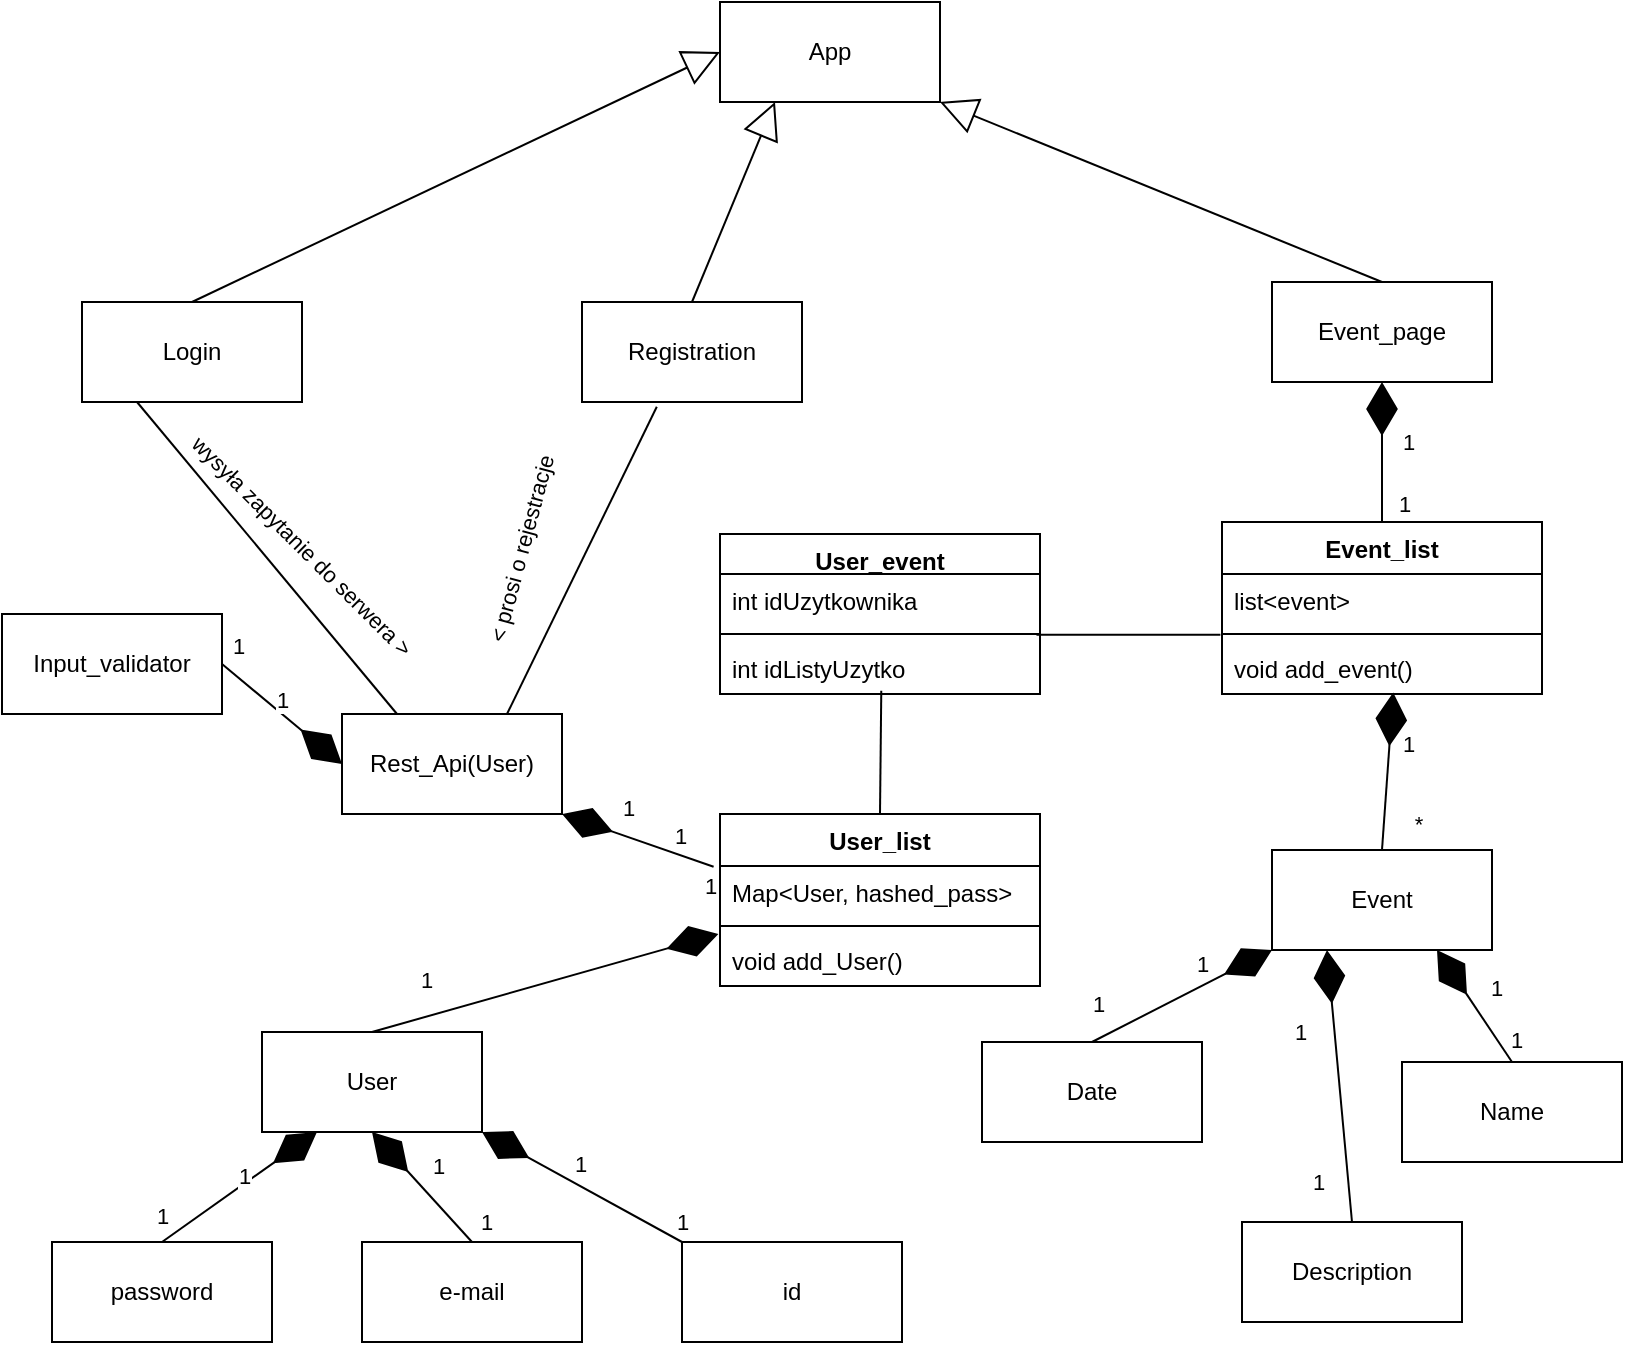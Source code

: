 <mxfile version="24.1.0" type="device">
  <diagram name="Strona-1" id="h9Zmd7Cu_djNun2me3sP">
    <mxGraphModel dx="1282" dy="569" grid="1" gridSize="10" guides="1" tooltips="1" connect="1" arrows="1" fold="1" page="1" pageScale="1" pageWidth="827" pageHeight="1169" math="0" shadow="0">
      <root>
        <mxCell id="0" />
        <mxCell id="1" parent="0" />
        <mxCell id="MisCabeEK5-dBMXXmKzc-1" value="App" style="html=1;whiteSpace=wrap;" vertex="1" parent="1">
          <mxGeometry x="359" y="20" width="110" height="50" as="geometry" />
        </mxCell>
        <mxCell id="MisCabeEK5-dBMXXmKzc-2" value="Login" style="html=1;whiteSpace=wrap;" vertex="1" parent="1">
          <mxGeometry x="40" y="170" width="110" height="50" as="geometry" />
        </mxCell>
        <mxCell id="MisCabeEK5-dBMXXmKzc-3" value="Registration" style="html=1;whiteSpace=wrap;" vertex="1" parent="1">
          <mxGeometry x="290" y="170" width="110" height="50" as="geometry" />
        </mxCell>
        <mxCell id="MisCabeEK5-dBMXXmKzc-4" value="Event_page" style="html=1;whiteSpace=wrap;" vertex="1" parent="1">
          <mxGeometry x="635" y="160" width="110" height="50" as="geometry" />
        </mxCell>
        <mxCell id="MisCabeEK5-dBMXXmKzc-5" value="" style="endArrow=block;endSize=16;endFill=0;html=1;rounded=0;entryX=0;entryY=0.5;entryDx=0;entryDy=0;exitX=0.5;exitY=0;exitDx=0;exitDy=0;" edge="1" parent="1" source="MisCabeEK5-dBMXXmKzc-2" target="MisCabeEK5-dBMXXmKzc-1">
          <mxGeometry width="160" relative="1" as="geometry">
            <mxPoint x="330" y="250" as="sourcePoint" />
            <mxPoint x="490" y="250" as="targetPoint" />
          </mxGeometry>
        </mxCell>
        <mxCell id="MisCabeEK5-dBMXXmKzc-6" value="" style="endArrow=block;endSize=16;endFill=0;html=1;rounded=0;entryX=0.25;entryY=1;entryDx=0;entryDy=0;exitX=0.5;exitY=0;exitDx=0;exitDy=0;" edge="1" parent="1" source="MisCabeEK5-dBMXXmKzc-3" target="MisCabeEK5-dBMXXmKzc-1">
          <mxGeometry width="160" relative="1" as="geometry">
            <mxPoint x="280" y="220" as="sourcePoint" />
            <mxPoint x="492" y="90" as="targetPoint" />
          </mxGeometry>
        </mxCell>
        <mxCell id="MisCabeEK5-dBMXXmKzc-7" value="" style="endArrow=block;endSize=16;endFill=0;html=1;rounded=0;entryX=1;entryY=1;entryDx=0;entryDy=0;exitX=0.5;exitY=0;exitDx=0;exitDy=0;" edge="1" parent="1" source="MisCabeEK5-dBMXXmKzc-4" target="MisCabeEK5-dBMXXmKzc-1">
          <mxGeometry width="160" relative="1" as="geometry">
            <mxPoint x="500" y="220" as="sourcePoint" />
            <mxPoint x="500" y="90" as="targetPoint" />
          </mxGeometry>
        </mxCell>
        <mxCell id="MisCabeEK5-dBMXXmKzc-8" value="Rest_Api(User)" style="html=1;whiteSpace=wrap;" vertex="1" parent="1">
          <mxGeometry x="170" y="376" width="110" height="50" as="geometry" />
        </mxCell>
        <mxCell id="MisCabeEK5-dBMXXmKzc-12" value="" style="endArrow=none;html=1;rounded=0;exitX=0.25;exitY=1;exitDx=0;exitDy=0;entryX=0.25;entryY=0;entryDx=0;entryDy=0;" edge="1" parent="1" source="MisCabeEK5-dBMXXmKzc-2" target="MisCabeEK5-dBMXXmKzc-8">
          <mxGeometry width="50" height="50" relative="1" as="geometry">
            <mxPoint x="390" y="280" as="sourcePoint" />
            <mxPoint x="440" y="230" as="targetPoint" />
          </mxGeometry>
        </mxCell>
        <mxCell id="MisCabeEK5-dBMXXmKzc-14" value="wysyła zapytanie do serwera &amp;gt;" style="edgeLabel;html=1;align=center;verticalAlign=middle;resizable=0;points=[];rotation=45;" vertex="1" connectable="0" parent="MisCabeEK5-dBMXXmKzc-12">
          <mxGeometry x="-0.102" y="-2" relative="1" as="geometry">
            <mxPoint x="26" as="offset" />
          </mxGeometry>
        </mxCell>
        <mxCell id="MisCabeEK5-dBMXXmKzc-13" value="" style="endArrow=none;html=1;rounded=0;exitX=0.34;exitY=1.048;exitDx=0;exitDy=0;entryX=0.75;entryY=0;entryDx=0;entryDy=0;exitPerimeter=0;" edge="1" parent="1" source="MisCabeEK5-dBMXXmKzc-3" target="MisCabeEK5-dBMXXmKzc-8">
          <mxGeometry width="50" height="50" relative="1" as="geometry">
            <mxPoint x="369" y="290" as="sourcePoint" />
            <mxPoint x="469" y="370" as="targetPoint" />
          </mxGeometry>
        </mxCell>
        <mxCell id="MisCabeEK5-dBMXXmKzc-15" value="&amp;nbsp;&amp;lt; prosi o rejestracje&amp;nbsp;" style="edgeLabel;html=1;align=center;verticalAlign=middle;resizable=0;points=[];rotation=-75;" vertex="1" connectable="0" parent="MisCabeEK5-dBMXXmKzc-13">
          <mxGeometry x="0.242" relative="1" as="geometry">
            <mxPoint x="-21" y="-24" as="offset" />
          </mxGeometry>
        </mxCell>
        <mxCell id="MisCabeEK5-dBMXXmKzc-16" value="Input_validator" style="html=1;whiteSpace=wrap;" vertex="1" parent="1">
          <mxGeometry y="326" width="110" height="50" as="geometry" />
        </mxCell>
        <mxCell id="MisCabeEK5-dBMXXmKzc-17" value="" style="endArrow=diamondThin;endFill=1;endSize=24;html=1;rounded=0;entryX=0;entryY=0.5;entryDx=0;entryDy=0;exitX=1;exitY=0.5;exitDx=0;exitDy=0;" edge="1" parent="1" source="MisCabeEK5-dBMXXmKzc-16" target="MisCabeEK5-dBMXXmKzc-8">
          <mxGeometry width="160" relative="1" as="geometry">
            <mxPoint x="330" y="250" as="sourcePoint" />
            <mxPoint x="490" y="250" as="targetPoint" />
          </mxGeometry>
        </mxCell>
        <mxCell id="MisCabeEK5-dBMXXmKzc-18" value="1" style="edgeLabel;html=1;align=center;verticalAlign=middle;resizable=0;points=[];" vertex="1" connectable="0" parent="MisCabeEK5-dBMXXmKzc-17">
          <mxGeometry x="0.294" relative="1" as="geometry">
            <mxPoint x="-9" y="-15" as="offset" />
          </mxGeometry>
        </mxCell>
        <mxCell id="MisCabeEK5-dBMXXmKzc-19" value="1" style="edgeLabel;html=1;align=center;verticalAlign=middle;resizable=0;points=[];" vertex="1" connectable="0" parent="MisCabeEK5-dBMXXmKzc-17">
          <mxGeometry x="-0.76" relative="1" as="geometry">
            <mxPoint y="-15" as="offset" />
          </mxGeometry>
        </mxCell>
        <mxCell id="MisCabeEK5-dBMXXmKzc-24" value="User_list" style="swimlane;fontStyle=1;align=center;verticalAlign=top;childLayout=stackLayout;horizontal=1;startSize=26;horizontalStack=0;resizeParent=1;resizeParentMax=0;resizeLast=0;collapsible=1;marginBottom=0;whiteSpace=wrap;html=1;" vertex="1" parent="1">
          <mxGeometry x="359" y="426" width="160" height="86" as="geometry" />
        </mxCell>
        <mxCell id="MisCabeEK5-dBMXXmKzc-25" value="Map&amp;lt;User, hashed_pass&amp;gt;" style="text;strokeColor=none;fillColor=none;align=left;verticalAlign=top;spacingLeft=4;spacingRight=4;overflow=hidden;rotatable=0;points=[[0,0.5],[1,0.5]];portConstraint=eastwest;whiteSpace=wrap;html=1;" vertex="1" parent="MisCabeEK5-dBMXXmKzc-24">
          <mxGeometry y="26" width="160" height="26" as="geometry" />
        </mxCell>
        <mxCell id="MisCabeEK5-dBMXXmKzc-26" value="" style="line;strokeWidth=1;fillColor=none;align=left;verticalAlign=middle;spacingTop=-1;spacingLeft=3;spacingRight=3;rotatable=0;labelPosition=right;points=[];portConstraint=eastwest;strokeColor=inherit;" vertex="1" parent="MisCabeEK5-dBMXXmKzc-24">
          <mxGeometry y="52" width="160" height="8" as="geometry" />
        </mxCell>
        <mxCell id="MisCabeEK5-dBMXXmKzc-27" value="void add_User()" style="text;strokeColor=none;fillColor=none;align=left;verticalAlign=top;spacingLeft=4;spacingRight=4;overflow=hidden;rotatable=0;points=[[0,0.5],[1,0.5]];portConstraint=eastwest;whiteSpace=wrap;html=1;" vertex="1" parent="MisCabeEK5-dBMXXmKzc-24">
          <mxGeometry y="60" width="160" height="26" as="geometry" />
        </mxCell>
        <mxCell id="MisCabeEK5-dBMXXmKzc-28" value="" style="endArrow=diamondThin;endFill=1;endSize=24;html=1;rounded=0;exitX=-0.02;exitY=0.015;exitDx=0;exitDy=0;entryX=1;entryY=1;entryDx=0;entryDy=0;exitPerimeter=0;" edge="1" parent="1" source="MisCabeEK5-dBMXXmKzc-25" target="MisCabeEK5-dBMXXmKzc-8">
          <mxGeometry width="160" relative="1" as="geometry">
            <mxPoint x="330" y="250" as="sourcePoint" />
            <mxPoint x="370" y="450" as="targetPoint" />
          </mxGeometry>
        </mxCell>
        <mxCell id="MisCabeEK5-dBMXXmKzc-29" value="1" style="edgeLabel;html=1;align=center;verticalAlign=middle;resizable=0;points=[];" vertex="1" connectable="0" parent="MisCabeEK5-dBMXXmKzc-28">
          <mxGeometry x="0.152" relative="1" as="geometry">
            <mxPoint y="-15" as="offset" />
          </mxGeometry>
        </mxCell>
        <mxCell id="MisCabeEK5-dBMXXmKzc-30" value="1" style="edgeLabel;html=1;align=center;verticalAlign=middle;resizable=0;points=[];" vertex="1" connectable="0" parent="MisCabeEK5-dBMXXmKzc-28">
          <mxGeometry x="-0.608" y="1" relative="1" as="geometry">
            <mxPoint x="-2" y="-11" as="offset" />
          </mxGeometry>
        </mxCell>
        <mxCell id="MisCabeEK5-dBMXXmKzc-31" value="User" style="html=1;whiteSpace=wrap;" vertex="1" parent="1">
          <mxGeometry x="130" y="535" width="110" height="50" as="geometry" />
        </mxCell>
        <mxCell id="MisCabeEK5-dBMXXmKzc-32" value="" style="endArrow=diamondThin;endFill=1;endSize=24;html=1;rounded=0;entryX=-0.005;entryY=0;entryDx=0;entryDy=0;entryPerimeter=0;exitX=0.5;exitY=0;exitDx=0;exitDy=0;" edge="1" parent="1" source="MisCabeEK5-dBMXXmKzc-31" target="MisCabeEK5-dBMXXmKzc-27">
          <mxGeometry width="160" relative="1" as="geometry">
            <mxPoint x="330" y="520" as="sourcePoint" />
            <mxPoint x="490" y="520" as="targetPoint" />
          </mxGeometry>
        </mxCell>
        <mxCell id="MisCabeEK5-dBMXXmKzc-36" value="1" style="edgeLabel;html=1;align=center;verticalAlign=middle;resizable=0;points=[];" vertex="1" connectable="0" parent="MisCabeEK5-dBMXXmKzc-32">
          <mxGeometry x="0.311" y="-3" relative="1" as="geometry">
            <mxPoint x="54" y="-44" as="offset" />
          </mxGeometry>
        </mxCell>
        <mxCell id="MisCabeEK5-dBMXXmKzc-37" value="1" style="edgeLabel;html=1;align=center;verticalAlign=middle;resizable=0;points=[];" vertex="1" connectable="0" parent="MisCabeEK5-dBMXXmKzc-32">
          <mxGeometry x="-0.712" y="2" relative="1" as="geometry">
            <mxPoint x="2" y="-17" as="offset" />
          </mxGeometry>
        </mxCell>
        <mxCell id="MisCabeEK5-dBMXXmKzc-33" value="password" style="html=1;whiteSpace=wrap;" vertex="1" parent="1">
          <mxGeometry x="25" y="640" width="110" height="50" as="geometry" />
        </mxCell>
        <mxCell id="MisCabeEK5-dBMXXmKzc-34" value="e-mail" style="html=1;whiteSpace=wrap;" vertex="1" parent="1">
          <mxGeometry x="180" y="640" width="110" height="50" as="geometry" />
        </mxCell>
        <mxCell id="MisCabeEK5-dBMXXmKzc-35" value="id" style="html=1;whiteSpace=wrap;" vertex="1" parent="1">
          <mxGeometry x="340" y="640" width="110" height="50" as="geometry" />
        </mxCell>
        <mxCell id="MisCabeEK5-dBMXXmKzc-38" value="" style="endArrow=diamondThin;endFill=1;endSize=24;html=1;rounded=0;entryX=0.25;entryY=1;entryDx=0;entryDy=0;exitX=0.5;exitY=0;exitDx=0;exitDy=0;" edge="1" parent="1" source="MisCabeEK5-dBMXXmKzc-33" target="MisCabeEK5-dBMXXmKzc-31">
          <mxGeometry width="160" relative="1" as="geometry">
            <mxPoint x="180" y="708.5" as="sourcePoint" />
            <mxPoint x="118" y="621.5" as="targetPoint" />
          </mxGeometry>
        </mxCell>
        <mxCell id="MisCabeEK5-dBMXXmKzc-39" value="1" style="edgeLabel;html=1;align=center;verticalAlign=middle;resizable=0;points=[];" vertex="1" connectable="0" parent="MisCabeEK5-dBMXXmKzc-38">
          <mxGeometry x="0.311" y="-3" relative="1" as="geometry">
            <mxPoint x="-12" as="offset" />
          </mxGeometry>
        </mxCell>
        <mxCell id="MisCabeEK5-dBMXXmKzc-40" value="1" style="edgeLabel;html=1;align=center;verticalAlign=middle;resizable=0;points=[];" vertex="1" connectable="0" parent="MisCabeEK5-dBMXXmKzc-38">
          <mxGeometry x="-0.712" y="2" relative="1" as="geometry">
            <mxPoint x="-10" y="-4" as="offset" />
          </mxGeometry>
        </mxCell>
        <mxCell id="MisCabeEK5-dBMXXmKzc-41" value="" style="endArrow=diamondThin;endFill=1;endSize=24;html=1;rounded=0;entryX=0.5;entryY=1;entryDx=0;entryDy=0;exitX=0.5;exitY=0;exitDx=0;exitDy=0;" edge="1" parent="1" source="MisCabeEK5-dBMXXmKzc-34" target="MisCabeEK5-dBMXXmKzc-31">
          <mxGeometry width="160" relative="1" as="geometry">
            <mxPoint x="150" y="665" as="sourcePoint" />
            <mxPoint x="228" y="610" as="targetPoint" />
          </mxGeometry>
        </mxCell>
        <mxCell id="MisCabeEK5-dBMXXmKzc-42" value="1" style="edgeLabel;html=1;align=center;verticalAlign=middle;resizable=0;points=[];" vertex="1" connectable="0" parent="MisCabeEK5-dBMXXmKzc-41">
          <mxGeometry x="0.311" y="-3" relative="1" as="geometry">
            <mxPoint x="13" as="offset" />
          </mxGeometry>
        </mxCell>
        <mxCell id="MisCabeEK5-dBMXXmKzc-43" value="1" style="edgeLabel;html=1;align=center;verticalAlign=middle;resizable=0;points=[];" vertex="1" connectable="0" parent="MisCabeEK5-dBMXXmKzc-41">
          <mxGeometry x="-0.712" y="2" relative="1" as="geometry">
            <mxPoint x="15" y="-4" as="offset" />
          </mxGeometry>
        </mxCell>
        <mxCell id="MisCabeEK5-dBMXXmKzc-44" value="" style="endArrow=diamondThin;endFill=1;endSize=24;html=1;rounded=0;entryX=1;entryY=1;entryDx=0;entryDy=0;exitX=0;exitY=0;exitDx=0;exitDy=0;" edge="1" parent="1" source="MisCabeEK5-dBMXXmKzc-35" target="MisCabeEK5-dBMXXmKzc-31">
          <mxGeometry width="160" relative="1" as="geometry">
            <mxPoint x="330" y="640" as="sourcePoint" />
            <mxPoint x="280" y="585" as="targetPoint" />
          </mxGeometry>
        </mxCell>
        <mxCell id="MisCabeEK5-dBMXXmKzc-45" value="1" style="edgeLabel;html=1;align=center;verticalAlign=middle;resizable=0;points=[];" vertex="1" connectable="0" parent="MisCabeEK5-dBMXXmKzc-44">
          <mxGeometry x="0.311" y="-3" relative="1" as="geometry">
            <mxPoint x="13" as="offset" />
          </mxGeometry>
        </mxCell>
        <mxCell id="MisCabeEK5-dBMXXmKzc-46" value="1" style="edgeLabel;html=1;align=center;verticalAlign=middle;resizable=0;points=[];" vertex="1" connectable="0" parent="MisCabeEK5-dBMXXmKzc-44">
          <mxGeometry x="-0.712" y="2" relative="1" as="geometry">
            <mxPoint x="15" y="-4" as="offset" />
          </mxGeometry>
        </mxCell>
        <mxCell id="MisCabeEK5-dBMXXmKzc-49" value="Event_list" style="swimlane;fontStyle=1;align=center;verticalAlign=top;childLayout=stackLayout;horizontal=1;startSize=26;horizontalStack=0;resizeParent=1;resizeParentMax=0;resizeLast=0;collapsible=1;marginBottom=0;whiteSpace=wrap;html=1;" vertex="1" parent="1">
          <mxGeometry x="610" y="280" width="160" height="86" as="geometry" />
        </mxCell>
        <mxCell id="MisCabeEK5-dBMXXmKzc-50" value="list&amp;lt;event&amp;gt;" style="text;strokeColor=none;fillColor=none;align=left;verticalAlign=top;spacingLeft=4;spacingRight=4;overflow=hidden;rotatable=0;points=[[0,0.5],[1,0.5]];portConstraint=eastwest;whiteSpace=wrap;html=1;" vertex="1" parent="MisCabeEK5-dBMXXmKzc-49">
          <mxGeometry y="26" width="160" height="26" as="geometry" />
        </mxCell>
        <mxCell id="MisCabeEK5-dBMXXmKzc-51" value="" style="line;strokeWidth=1;fillColor=none;align=left;verticalAlign=middle;spacingTop=-1;spacingLeft=3;spacingRight=3;rotatable=0;labelPosition=right;points=[];portConstraint=eastwest;strokeColor=inherit;" vertex="1" parent="MisCabeEK5-dBMXXmKzc-49">
          <mxGeometry y="52" width="160" height="8" as="geometry" />
        </mxCell>
        <mxCell id="MisCabeEK5-dBMXXmKzc-52" value="void add_event()" style="text;strokeColor=none;fillColor=none;align=left;verticalAlign=top;spacingLeft=4;spacingRight=4;overflow=hidden;rotatable=0;points=[[0,0.5],[1,0.5]];portConstraint=eastwest;whiteSpace=wrap;html=1;" vertex="1" parent="MisCabeEK5-dBMXXmKzc-49">
          <mxGeometry y="60" width="160" height="26" as="geometry" />
        </mxCell>
        <mxCell id="MisCabeEK5-dBMXXmKzc-53" value="User_event" style="swimlane;fontStyle=1;align=center;verticalAlign=top;childLayout=stackLayout;horizontal=1;startSize=20;horizontalStack=0;resizeParent=1;resizeParentMax=0;resizeLast=0;collapsible=1;marginBottom=0;whiteSpace=wrap;html=1;" vertex="1" parent="1">
          <mxGeometry x="359" y="286" width="160" height="80" as="geometry" />
        </mxCell>
        <mxCell id="MisCabeEK5-dBMXXmKzc-54" value="int idUzytkownika" style="text;strokeColor=none;fillColor=none;align=left;verticalAlign=top;spacingLeft=4;spacingRight=4;overflow=hidden;rotatable=0;points=[[0,0.5],[1,0.5]];portConstraint=eastwest;whiteSpace=wrap;html=1;" vertex="1" parent="MisCabeEK5-dBMXXmKzc-53">
          <mxGeometry y="20" width="160" height="26" as="geometry" />
        </mxCell>
        <mxCell id="MisCabeEK5-dBMXXmKzc-55" value="" style="line;strokeWidth=1;fillColor=none;align=left;verticalAlign=middle;spacingTop=-1;spacingLeft=3;spacingRight=3;rotatable=0;labelPosition=right;points=[];portConstraint=eastwest;strokeColor=inherit;" vertex="1" parent="MisCabeEK5-dBMXXmKzc-53">
          <mxGeometry y="46" width="160" height="8" as="geometry" />
        </mxCell>
        <mxCell id="MisCabeEK5-dBMXXmKzc-56" value="int idListyUzytko" style="text;strokeColor=none;fillColor=none;align=left;verticalAlign=top;spacingLeft=4;spacingRight=4;overflow=hidden;rotatable=0;points=[[0,0.5],[1,0.5]];portConstraint=eastwest;whiteSpace=wrap;html=1;" vertex="1" parent="MisCabeEK5-dBMXXmKzc-53">
          <mxGeometry y="54" width="160" height="26" as="geometry" />
        </mxCell>
        <mxCell id="MisCabeEK5-dBMXXmKzc-57" value="" style="endArrow=none;html=1;rounded=0;entryX=0.504;entryY=0.938;entryDx=0;entryDy=0;entryPerimeter=0;exitX=0.5;exitY=0;exitDx=0;exitDy=0;" edge="1" parent="1" source="MisCabeEK5-dBMXXmKzc-24" target="MisCabeEK5-dBMXXmKzc-56">
          <mxGeometry width="50" height="50" relative="1" as="geometry">
            <mxPoint x="390" y="540" as="sourcePoint" />
            <mxPoint x="440" y="490" as="targetPoint" />
          </mxGeometry>
        </mxCell>
        <mxCell id="MisCabeEK5-dBMXXmKzc-58" value="" style="endArrow=none;html=1;rounded=0;entryX=-0.005;entryY=-0.138;entryDx=0;entryDy=0;entryPerimeter=0;exitX=0.989;exitY=-0.138;exitDx=0;exitDy=0;exitPerimeter=0;" edge="1" parent="1" source="MisCabeEK5-dBMXXmKzc-56" target="MisCabeEK5-dBMXXmKzc-52">
          <mxGeometry width="50" height="50" relative="1" as="geometry">
            <mxPoint x="570" y="388" as="sourcePoint" />
            <mxPoint x="571" y="326" as="targetPoint" />
          </mxGeometry>
        </mxCell>
        <mxCell id="MisCabeEK5-dBMXXmKzc-59" value="" style="endArrow=diamondThin;endFill=1;endSize=24;html=1;rounded=0;entryX=0.5;entryY=1;entryDx=0;entryDy=0;exitX=0.5;exitY=0;exitDx=0;exitDy=0;" edge="1" parent="1" source="MisCabeEK5-dBMXXmKzc-49" target="MisCabeEK5-dBMXXmKzc-4">
          <mxGeometry width="160" relative="1" as="geometry">
            <mxPoint x="330" y="160" as="sourcePoint" />
            <mxPoint x="490" y="160" as="targetPoint" />
          </mxGeometry>
        </mxCell>
        <mxCell id="MisCabeEK5-dBMXXmKzc-60" value="1" style="edgeLabel;html=1;align=center;verticalAlign=middle;resizable=0;points=[];" vertex="1" connectable="0" parent="MisCabeEK5-dBMXXmKzc-59">
          <mxGeometry x="0.163" y="1" relative="1" as="geometry">
            <mxPoint x="14" as="offset" />
          </mxGeometry>
        </mxCell>
        <mxCell id="MisCabeEK5-dBMXXmKzc-61" value="1" style="edgeLabel;html=1;align=center;verticalAlign=middle;resizable=0;points=[];" vertex="1" connectable="0" parent="MisCabeEK5-dBMXXmKzc-59">
          <mxGeometry x="-0.587" y="-2" relative="1" as="geometry">
            <mxPoint x="9" y="5" as="offset" />
          </mxGeometry>
        </mxCell>
        <mxCell id="MisCabeEK5-dBMXXmKzc-62" value="Event" style="html=1;whiteSpace=wrap;" vertex="1" parent="1">
          <mxGeometry x="635" y="444" width="110" height="50" as="geometry" />
        </mxCell>
        <mxCell id="MisCabeEK5-dBMXXmKzc-63" value="" style="endArrow=diamondThin;endFill=1;endSize=24;html=1;rounded=0;entryX=0.535;entryY=0.969;entryDx=0;entryDy=0;entryPerimeter=0;exitX=0.5;exitY=0;exitDx=0;exitDy=0;" edge="1" parent="1" source="MisCabeEK5-dBMXXmKzc-62" target="MisCabeEK5-dBMXXmKzc-52">
          <mxGeometry width="160" relative="1" as="geometry">
            <mxPoint x="330" y="430" as="sourcePoint" />
            <mxPoint x="490" y="430" as="targetPoint" />
          </mxGeometry>
        </mxCell>
        <mxCell id="MisCabeEK5-dBMXXmKzc-64" value="1" style="edgeLabel;html=1;align=center;verticalAlign=middle;resizable=0;points=[];" vertex="1" connectable="0" parent="MisCabeEK5-dBMXXmKzc-63">
          <mxGeometry x="0.029" y="1" relative="1" as="geometry">
            <mxPoint x="11" y="-13" as="offset" />
          </mxGeometry>
        </mxCell>
        <mxCell id="MisCabeEK5-dBMXXmKzc-65" value="*" style="edgeLabel;html=1;align=center;verticalAlign=middle;resizable=0;points=[];" vertex="1" connectable="0" parent="MisCabeEK5-dBMXXmKzc-63">
          <mxGeometry x="-0.677" y="3" relative="1" as="geometry">
            <mxPoint x="20" as="offset" />
          </mxGeometry>
        </mxCell>
        <mxCell id="MisCabeEK5-dBMXXmKzc-66" value="Date" style="html=1;whiteSpace=wrap;" vertex="1" parent="1">
          <mxGeometry x="490" y="540" width="110" height="50" as="geometry" />
        </mxCell>
        <mxCell id="MisCabeEK5-dBMXXmKzc-67" value="Name" style="html=1;whiteSpace=wrap;" vertex="1" parent="1">
          <mxGeometry x="700" y="550" width="110" height="50" as="geometry" />
        </mxCell>
        <mxCell id="MisCabeEK5-dBMXXmKzc-68" value="Description" style="html=1;whiteSpace=wrap;" vertex="1" parent="1">
          <mxGeometry x="620" y="630" width="110" height="50" as="geometry" />
        </mxCell>
        <mxCell id="MisCabeEK5-dBMXXmKzc-69" value="" style="endArrow=diamondThin;endFill=1;endSize=24;html=1;rounded=0;entryX=0;entryY=1;entryDx=0;entryDy=0;exitX=0.5;exitY=0;exitDx=0;exitDy=0;" edge="1" parent="1" source="MisCabeEK5-dBMXXmKzc-66" target="MisCabeEK5-dBMXXmKzc-62">
          <mxGeometry width="160" relative="1" as="geometry">
            <mxPoint x="330" y="430" as="sourcePoint" />
            <mxPoint x="490" y="430" as="targetPoint" />
          </mxGeometry>
        </mxCell>
        <mxCell id="MisCabeEK5-dBMXXmKzc-72" value="1" style="edgeLabel;html=1;align=center;verticalAlign=middle;resizable=0;points=[];" vertex="1" connectable="0" parent="MisCabeEK5-dBMXXmKzc-69">
          <mxGeometry x="0.374" y="1" relative="1" as="geometry">
            <mxPoint x="-7" y="-7" as="offset" />
          </mxGeometry>
        </mxCell>
        <mxCell id="MisCabeEK5-dBMXXmKzc-73" value="1" style="edgeLabel;html=1;align=center;verticalAlign=middle;resizable=0;points=[];" vertex="1" connectable="0" parent="MisCabeEK5-dBMXXmKzc-69">
          <mxGeometry x="-0.712" y="1" relative="1" as="geometry">
            <mxPoint x="-10" y="-12" as="offset" />
          </mxGeometry>
        </mxCell>
        <mxCell id="MisCabeEK5-dBMXXmKzc-70" value="" style="endArrow=diamondThin;endFill=1;endSize=24;html=1;rounded=0;entryX=0.75;entryY=1;entryDx=0;entryDy=0;exitX=0.5;exitY=0;exitDx=0;exitDy=0;" edge="1" parent="1" source="MisCabeEK5-dBMXXmKzc-67" target="MisCabeEK5-dBMXXmKzc-62">
          <mxGeometry width="160" relative="1" as="geometry">
            <mxPoint x="600" y="566" as="sourcePoint" />
            <mxPoint x="705" y="520" as="targetPoint" />
          </mxGeometry>
        </mxCell>
        <mxCell id="MisCabeEK5-dBMXXmKzc-76" value="1" style="edgeLabel;html=1;align=center;verticalAlign=middle;resizable=0;points=[];" vertex="1" connectable="0" parent="MisCabeEK5-dBMXXmKzc-70">
          <mxGeometry x="0.086" relative="1" as="geometry">
            <mxPoint x="12" y="-7" as="offset" />
          </mxGeometry>
        </mxCell>
        <mxCell id="MisCabeEK5-dBMXXmKzc-77" value="1" style="edgeLabel;html=1;align=center;verticalAlign=middle;resizable=0;points=[];" vertex="1" connectable="0" parent="MisCabeEK5-dBMXXmKzc-70">
          <mxGeometry x="-0.598" relative="1" as="geometry">
            <mxPoint x="9" as="offset" />
          </mxGeometry>
        </mxCell>
        <mxCell id="MisCabeEK5-dBMXXmKzc-71" value="" style="endArrow=diamondThin;endFill=1;endSize=24;html=1;rounded=0;entryX=0.25;entryY=1;entryDx=0;entryDy=0;exitX=0.5;exitY=0;exitDx=0;exitDy=0;" edge="1" parent="1" source="MisCabeEK5-dBMXXmKzc-68" target="MisCabeEK5-dBMXXmKzc-62">
          <mxGeometry width="160" relative="1" as="geometry">
            <mxPoint x="691" y="590" as="sourcePoint" />
            <mxPoint x="659" y="544" as="targetPoint" />
          </mxGeometry>
        </mxCell>
        <mxCell id="MisCabeEK5-dBMXXmKzc-74" value="1" style="edgeLabel;html=1;align=center;verticalAlign=middle;resizable=0;points=[];" vertex="1" connectable="0" parent="MisCabeEK5-dBMXXmKzc-71">
          <mxGeometry x="0.461" y="3" relative="1" as="geometry">
            <mxPoint x="-14" y="4" as="offset" />
          </mxGeometry>
        </mxCell>
        <mxCell id="MisCabeEK5-dBMXXmKzc-75" value="1" style="edgeLabel;html=1;align=center;verticalAlign=middle;resizable=0;points=[];" vertex="1" connectable="0" parent="MisCabeEK5-dBMXXmKzc-71">
          <mxGeometry x="-0.699" y="-2" relative="1" as="geometry">
            <mxPoint x="-17" as="offset" />
          </mxGeometry>
        </mxCell>
      </root>
    </mxGraphModel>
  </diagram>
</mxfile>
